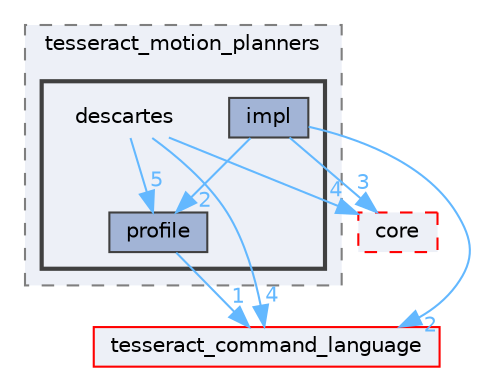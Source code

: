 digraph "tesseract_motion_planners/descartes/include/tesseract_motion_planners/descartes"
{
 // LATEX_PDF_SIZE
  bgcolor="transparent";
  edge [fontname=Helvetica,fontsize=10,labelfontname=Helvetica,labelfontsize=10];
  node [fontname=Helvetica,fontsize=10,shape=box,height=0.2,width=0.4];
  compound=true
  subgraph clusterdir_1b58a3dbfaebdc0a5312a9ae26faab23 {
    graph [ bgcolor="#edf0f7", pencolor="grey50", label="tesseract_motion_planners", fontname=Helvetica,fontsize=10 style="filled,dashed", URL="dir_1b58a3dbfaebdc0a5312a9ae26faab23.html",tooltip=""]
  subgraph clusterdir_148e5dcad1c3bfba5a4a2794fcd7f62f {
    graph [ bgcolor="#edf0f7", pencolor="grey25", label="", fontname=Helvetica,fontsize=10 style="filled,bold", URL="dir_148e5dcad1c3bfba5a4a2794fcd7f62f.html",tooltip=""]
    dir_148e5dcad1c3bfba5a4a2794fcd7f62f [shape=plaintext, label="descartes"];
  dir_b4447d39282125f5f18c10edb6d89239 [label="impl", fillcolor="#a2b4d6", color="grey25", style="filled", URL="dir_b4447d39282125f5f18c10edb6d89239.html",tooltip=""];
  dir_a3ad5bd2f74dedce1dced3cee2544c4f [label="profile", fillcolor="#a2b4d6", color="grey25", style="filled", URL="dir_a3ad5bd2f74dedce1dced3cee2544c4f.html",tooltip=""];
  }
  }
  dir_ba42fb948e9041f2f8c5ac347b7f6bb7 [label="core", fillcolor="#edf0f7", color="red", style="filled,dashed", URL="dir_ba42fb948e9041f2f8c5ac347b7f6bb7.html",tooltip=""];
  dir_fa47c2fa9b13a12fc195f1b83854b816 [label="tesseract_command_language", fillcolor="#edf0f7", color="red", style="filled", URL="dir_fa47c2fa9b13a12fc195f1b83854b816.html",tooltip=""];
  dir_148e5dcad1c3bfba5a4a2794fcd7f62f->dir_a3ad5bd2f74dedce1dced3cee2544c4f [headlabel="5", labeldistance=1.5 headhref="dir_000006_000033.html" color="steelblue1" fontcolor="steelblue1"];
  dir_148e5dcad1c3bfba5a4a2794fcd7f62f->dir_ba42fb948e9041f2f8c5ac347b7f6bb7 [headlabel="4", labeldistance=1.5 headhref="dir_000006_000000.html" color="steelblue1" fontcolor="steelblue1"];
  dir_148e5dcad1c3bfba5a4a2794fcd7f62f->dir_fa47c2fa9b13a12fc195f1b83854b816 [headlabel="4", labeldistance=1.5 headhref="dir_000006_000060.html" color="steelblue1" fontcolor="steelblue1"];
  dir_b4447d39282125f5f18c10edb6d89239->dir_a3ad5bd2f74dedce1dced3cee2544c4f [headlabel="2", labeldistance=1.5 headhref="dir_000009_000033.html" color="steelblue1" fontcolor="steelblue1"];
  dir_b4447d39282125f5f18c10edb6d89239->dir_ba42fb948e9041f2f8c5ac347b7f6bb7 [headlabel="3", labeldistance=1.5 headhref="dir_000009_000000.html" color="steelblue1" fontcolor="steelblue1"];
  dir_b4447d39282125f5f18c10edb6d89239->dir_fa47c2fa9b13a12fc195f1b83854b816 [headlabel="2", labeldistance=1.5 headhref="dir_000009_000060.html" color="steelblue1" fontcolor="steelblue1"];
  dir_a3ad5bd2f74dedce1dced3cee2544c4f->dir_fa47c2fa9b13a12fc195f1b83854b816 [headlabel="1", labeldistance=1.5 headhref="dir_000033_000060.html" color="steelblue1" fontcolor="steelblue1"];
}
